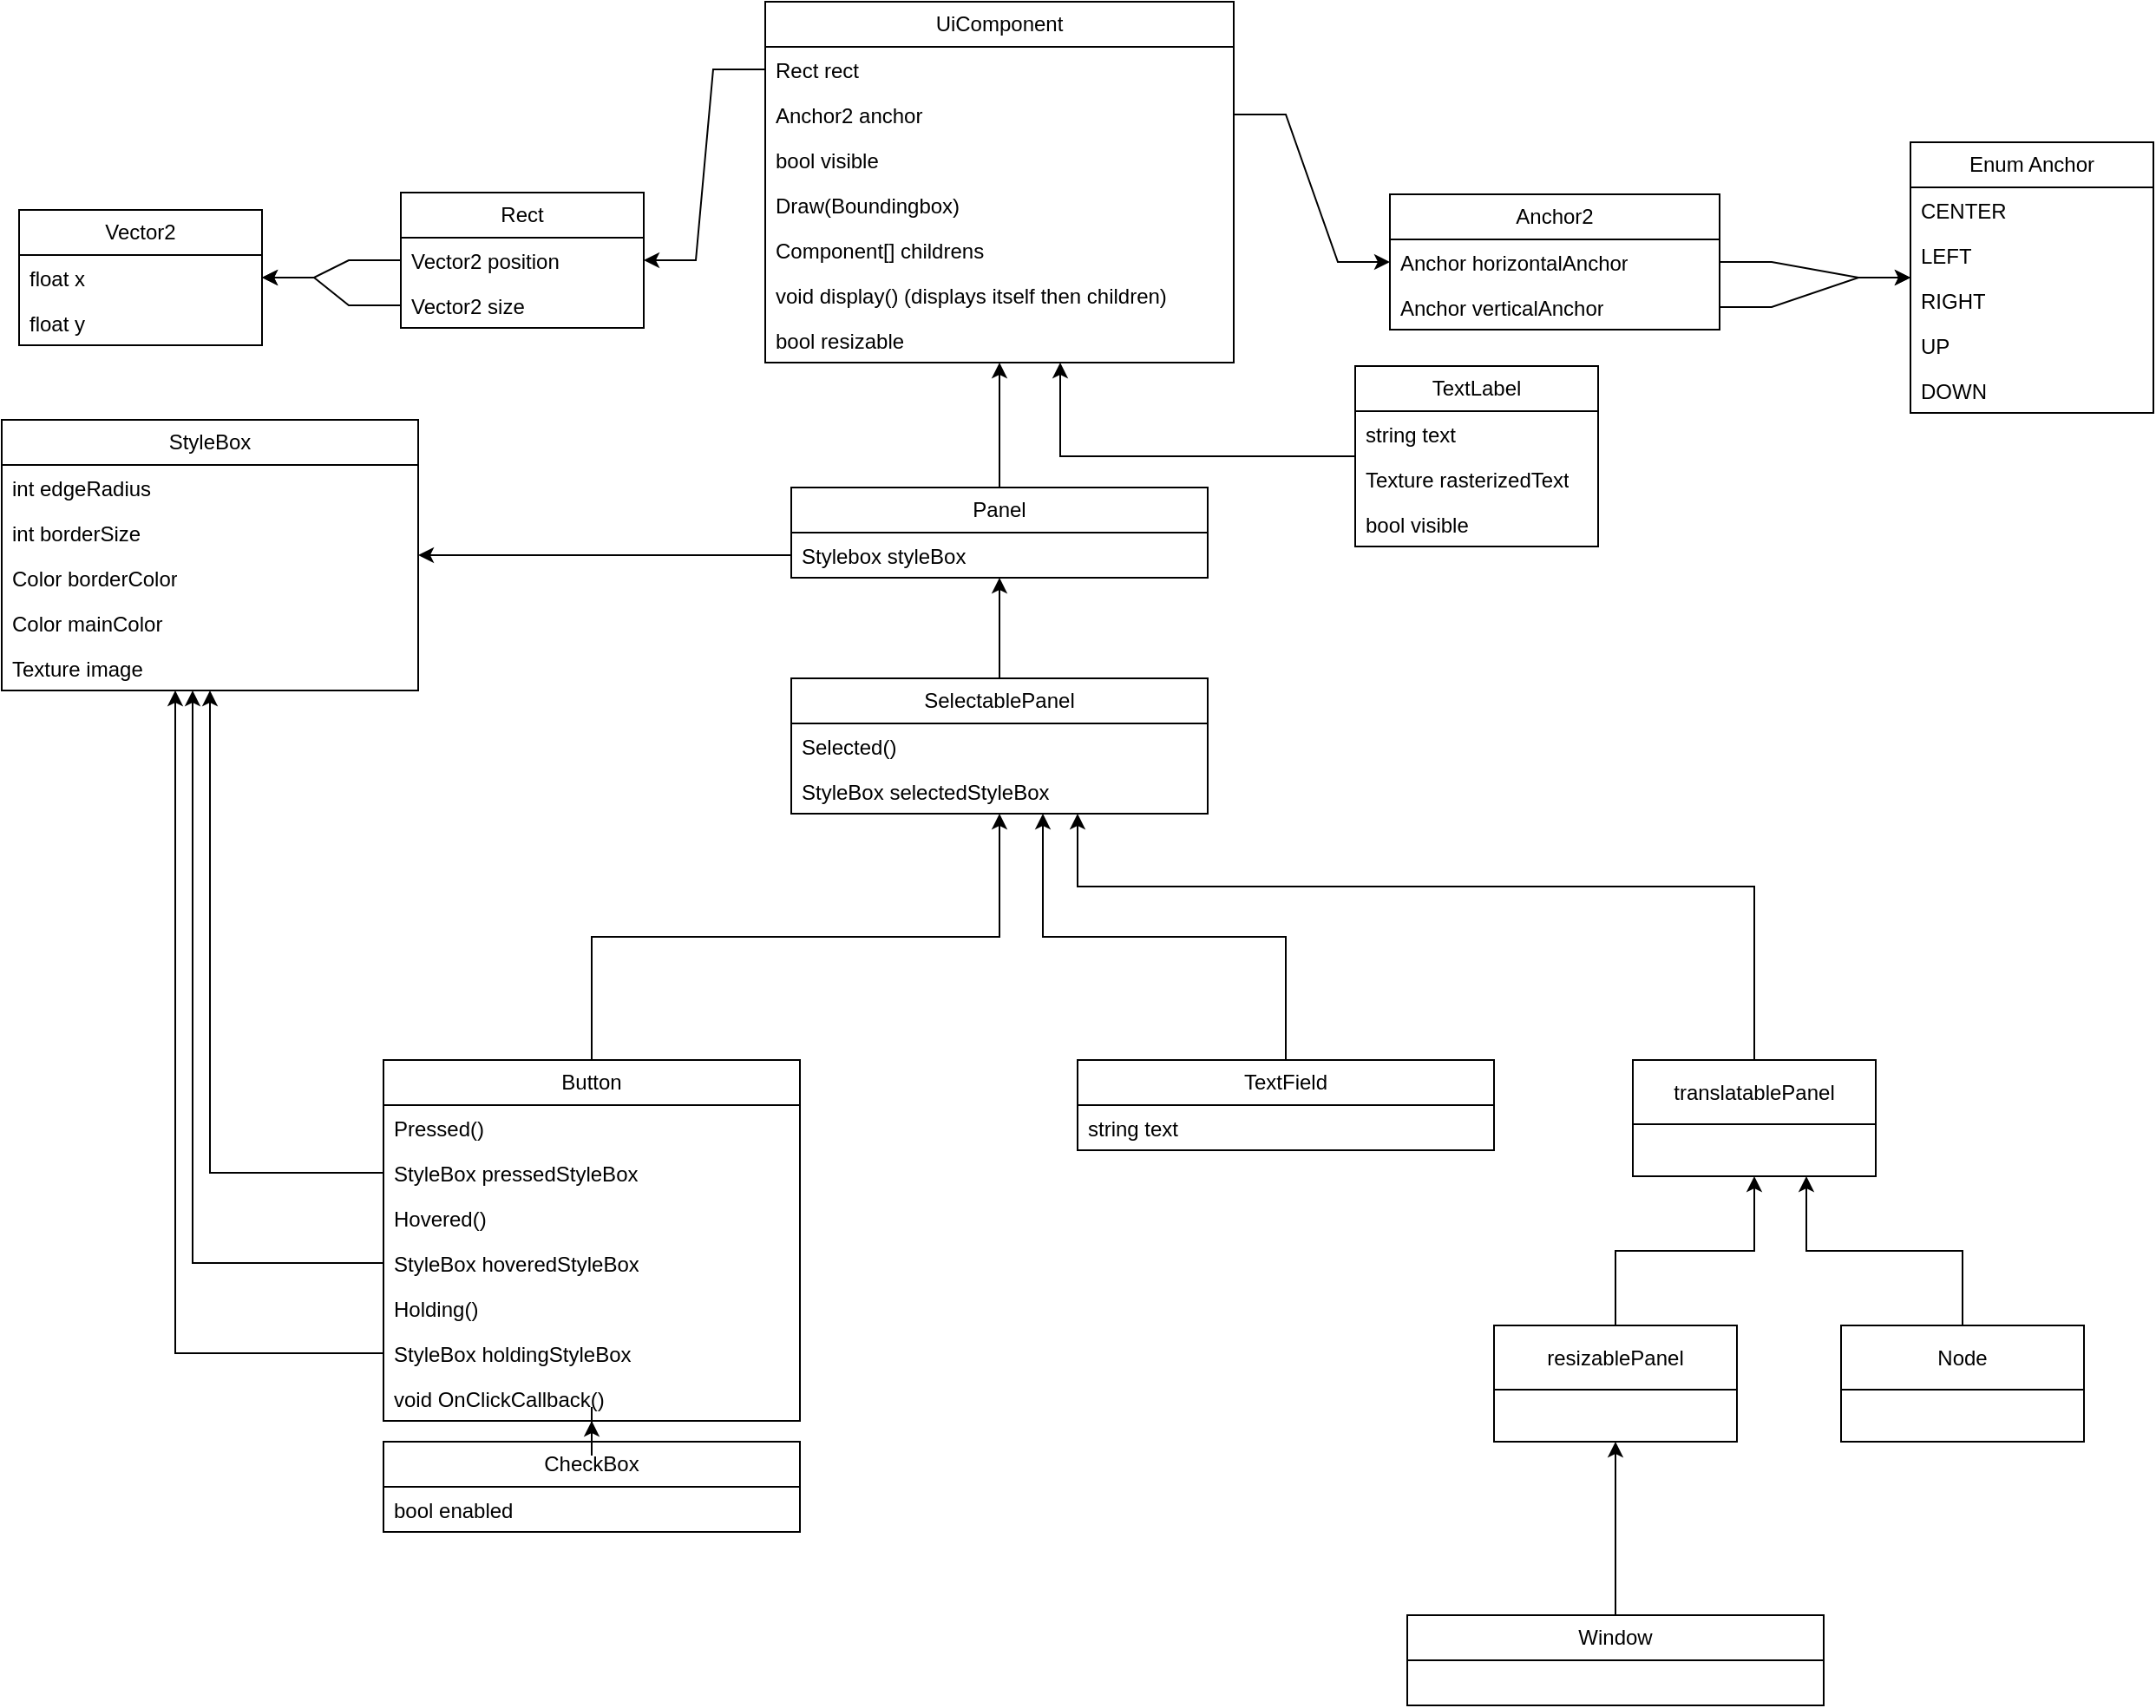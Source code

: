 <mxfile version="27.0.9">
  <diagram name="Page-1" id="61QQNYsOokvxHtRcwMJi">
    <mxGraphModel dx="2276" dy="880" grid="1" gridSize="10" guides="1" tooltips="1" connect="1" arrows="1" fold="1" page="1" pageScale="1" pageWidth="850" pageHeight="1100" math="0" shadow="0">
      <root>
        <mxCell id="0" />
        <mxCell id="1" parent="0" />
        <mxCell id="XoRHC_QbsA-2lky1hKC4-15" value="UiComponent" style="swimlane;fontStyle=0;childLayout=stackLayout;horizontal=1;startSize=26;fillColor=none;horizontalStack=0;resizeParent=1;resizeParentMax=0;resizeLast=0;collapsible=1;marginBottom=0;whiteSpace=wrap;html=1;" parent="1" vertex="1">
          <mxGeometry x="160" y="340" width="270" height="208" as="geometry">
            <mxRectangle x="240" y="480" width="110" height="30" as="alternateBounds" />
          </mxGeometry>
        </mxCell>
        <mxCell id="XoRHC_QbsA-2lky1hKC4-16" value="Rect rect" style="text;strokeColor=none;fillColor=none;align=left;verticalAlign=top;spacingLeft=4;spacingRight=4;overflow=hidden;rotatable=0;points=[[0,0.5],[1,0.5]];portConstraint=eastwest;whiteSpace=wrap;html=1;" parent="XoRHC_QbsA-2lky1hKC4-15" vertex="1">
          <mxGeometry y="26" width="270" height="26" as="geometry" />
        </mxCell>
        <mxCell id="XoRHC_QbsA-2lky1hKC4-58" value="Anchor2 anchor" style="text;strokeColor=none;fillColor=none;align=left;verticalAlign=top;spacingLeft=4;spacingRight=4;overflow=hidden;rotatable=0;points=[[0,0.5],[1,0.5]];portConstraint=eastwest;whiteSpace=wrap;html=1;" parent="XoRHC_QbsA-2lky1hKC4-15" vertex="1">
          <mxGeometry y="52" width="270" height="26" as="geometry" />
        </mxCell>
        <mxCell id="XoRHC_QbsA-2lky1hKC4-107" value="bool visible" style="text;strokeColor=none;fillColor=none;align=left;verticalAlign=top;spacingLeft=4;spacingRight=4;overflow=hidden;rotatable=0;points=[[0,0.5],[1,0.5]];portConstraint=eastwest;whiteSpace=wrap;html=1;" parent="XoRHC_QbsA-2lky1hKC4-15" vertex="1">
          <mxGeometry y="78" width="270" height="26" as="geometry" />
        </mxCell>
        <mxCell id="XoRHC_QbsA-2lky1hKC4-167" value="Draw(Boundingbox)" style="text;strokeColor=none;fillColor=none;align=left;verticalAlign=top;spacingLeft=4;spacingRight=4;overflow=hidden;rotatable=0;points=[[0,0.5],[1,0.5]];portConstraint=eastwest;whiteSpace=wrap;html=1;" parent="XoRHC_QbsA-2lky1hKC4-15" vertex="1">
          <mxGeometry y="104" width="270" height="26" as="geometry" />
        </mxCell>
        <mxCell id="Bb4IU9_xLz3iMsSqxkmi-11" value="Component&lt;span style=&quot;background-color: transparent; color: light-dark(rgb(0, 0, 0), rgb(255, 255, 255));&quot;&gt;[] childrens&lt;/span&gt;" style="text;strokeColor=none;fillColor=none;align=left;verticalAlign=top;spacingLeft=4;spacingRight=4;overflow=hidden;rotatable=0;points=[[0,0.5],[1,0.5]];portConstraint=eastwest;whiteSpace=wrap;html=1;" parent="XoRHC_QbsA-2lky1hKC4-15" vertex="1">
          <mxGeometry y="130" width="270" height="26" as="geometry" />
        </mxCell>
        <mxCell id="Bb4IU9_xLz3iMsSqxkmi-10" value="void display() (displays itself then children)" style="text;strokeColor=none;fillColor=none;align=left;verticalAlign=top;spacingLeft=4;spacingRight=4;overflow=hidden;rotatable=0;points=[[0,0.5],[1,0.5]];portConstraint=eastwest;whiteSpace=wrap;html=1;" parent="XoRHC_QbsA-2lky1hKC4-15" vertex="1">
          <mxGeometry y="156" width="270" height="26" as="geometry" />
        </mxCell>
        <mxCell id="mE4-6PGoF6IPBuEBk4CF-1" value="bool&amp;nbsp;&lt;span style=&quot;background-color: transparent; color: light-dark(rgb(0, 0, 0), rgb(255, 255, 255));&quot;&gt;resizable&lt;/span&gt;" style="text;strokeColor=none;fillColor=none;align=left;verticalAlign=top;spacingLeft=4;spacingRight=4;overflow=hidden;rotatable=0;points=[[0,0.5],[1,0.5]];portConstraint=eastwest;whiteSpace=wrap;html=1;" parent="XoRHC_QbsA-2lky1hKC4-15" vertex="1">
          <mxGeometry y="182" width="270" height="26" as="geometry" />
        </mxCell>
        <mxCell id="XoRHC_QbsA-2lky1hKC4-19" value="R&lt;span style=&quot;background-color: transparent; color: light-dark(rgb(0, 0, 0), rgb(255, 255, 255));&quot;&gt;ect&lt;/span&gt;" style="swimlane;fontStyle=0;childLayout=stackLayout;horizontal=1;startSize=26;fillColor=none;horizontalStack=0;resizeParent=1;resizeParentMax=0;resizeLast=0;collapsible=1;marginBottom=0;whiteSpace=wrap;html=1;strokeColor=default;" parent="1" vertex="1">
          <mxGeometry x="-50" y="450" width="140" height="78" as="geometry" />
        </mxCell>
        <mxCell id="XoRHC_QbsA-2lky1hKC4-20" value="Vector2 position" style="text;strokeColor=none;fillColor=none;align=left;verticalAlign=top;spacingLeft=4;spacingRight=4;overflow=hidden;rotatable=0;points=[[0,0.5],[1,0.5]];portConstraint=eastwest;whiteSpace=wrap;html=1;" parent="XoRHC_QbsA-2lky1hKC4-19" vertex="1">
          <mxGeometry y="26" width="140" height="26" as="geometry" />
        </mxCell>
        <mxCell id="XoRHC_QbsA-2lky1hKC4-21" value="Vector2 size" style="text;strokeColor=none;fillColor=none;align=left;verticalAlign=top;spacingLeft=4;spacingRight=4;overflow=hidden;rotatable=0;points=[[0,0.5],[1,0.5]];portConstraint=eastwest;whiteSpace=wrap;html=1;" parent="XoRHC_QbsA-2lky1hKC4-19" vertex="1">
          <mxGeometry y="52" width="140" height="26" as="geometry" />
        </mxCell>
        <mxCell id="XoRHC_QbsA-2lky1hKC4-26" style="edgeStyle=entityRelationEdgeStyle;rounded=0;orthogonalLoop=1;jettySize=auto;html=1;entryX=1;entryY=0.5;entryDx=0;entryDy=0;" parent="1" source="XoRHC_QbsA-2lky1hKC4-16" target="XoRHC_QbsA-2lky1hKC4-20" edge="1">
          <mxGeometry relative="1" as="geometry" />
        </mxCell>
        <mxCell id="XoRHC_QbsA-2lky1hKC4-27" value="Vector2" style="swimlane;fontStyle=0;childLayout=stackLayout;horizontal=1;startSize=26;fillColor=none;horizontalStack=0;resizeParent=1;resizeParentMax=0;resizeLast=0;collapsible=1;marginBottom=0;whiteSpace=wrap;html=1;" parent="1" vertex="1">
          <mxGeometry x="-270" y="460" width="140" height="78" as="geometry" />
        </mxCell>
        <mxCell id="XoRHC_QbsA-2lky1hKC4-28" value="float x" style="text;strokeColor=none;fillColor=none;align=left;verticalAlign=top;spacingLeft=4;spacingRight=4;overflow=hidden;rotatable=0;points=[[0,0.5],[1,0.5]];portConstraint=eastwest;whiteSpace=wrap;html=1;" parent="XoRHC_QbsA-2lky1hKC4-27" vertex="1">
          <mxGeometry y="26" width="140" height="26" as="geometry" />
        </mxCell>
        <mxCell id="XoRHC_QbsA-2lky1hKC4-29" value="float y" style="text;strokeColor=none;fillColor=none;align=left;verticalAlign=top;spacingLeft=4;spacingRight=4;overflow=hidden;rotatable=0;points=[[0,0.5],[1,0.5]];portConstraint=eastwest;whiteSpace=wrap;html=1;" parent="XoRHC_QbsA-2lky1hKC4-27" vertex="1">
          <mxGeometry y="52" width="140" height="26" as="geometry" />
        </mxCell>
        <mxCell id="XoRHC_QbsA-2lky1hKC4-43" value="Anchor2" style="swimlane;fontStyle=0;childLayout=stackLayout;horizontal=1;startSize=26;fillColor=none;horizontalStack=0;resizeParent=1;resizeParentMax=0;resizeLast=0;collapsible=1;marginBottom=0;whiteSpace=wrap;html=1;" parent="1" vertex="1">
          <mxGeometry x="520" y="451" width="190" height="78" as="geometry" />
        </mxCell>
        <mxCell id="XoRHC_QbsA-2lky1hKC4-44" value="Anchor horizontalAnchor" style="text;strokeColor=none;fillColor=none;align=left;verticalAlign=top;spacingLeft=4;spacingRight=4;overflow=hidden;rotatable=0;points=[[0,0.5],[1,0.5]];portConstraint=eastwest;whiteSpace=wrap;html=1;" parent="XoRHC_QbsA-2lky1hKC4-43" vertex="1">
          <mxGeometry y="26" width="190" height="26" as="geometry" />
        </mxCell>
        <mxCell id="XoRHC_QbsA-2lky1hKC4-45" value="Anchor verticalAnchor" style="text;strokeColor=none;fillColor=none;align=left;verticalAlign=top;spacingLeft=4;spacingRight=4;overflow=hidden;rotatable=0;points=[[0,0.5],[1,0.5]];portConstraint=eastwest;whiteSpace=wrap;html=1;" parent="XoRHC_QbsA-2lky1hKC4-43" vertex="1">
          <mxGeometry y="52" width="190" height="26" as="geometry" />
        </mxCell>
        <mxCell id="XoRHC_QbsA-2lky1hKC4-47" value="Enum Anchor" style="swimlane;fontStyle=0;childLayout=stackLayout;horizontal=1;startSize=26;fillColor=none;horizontalStack=0;resizeParent=1;resizeParentMax=0;resizeLast=0;collapsible=1;marginBottom=0;whiteSpace=wrap;html=1;" parent="1" vertex="1">
          <mxGeometry x="820" y="421" width="140" height="156" as="geometry" />
        </mxCell>
        <mxCell id="XoRHC_QbsA-2lky1hKC4-48" value="CENTER" style="text;strokeColor=none;fillColor=none;align=left;verticalAlign=top;spacingLeft=4;spacingRight=4;overflow=hidden;rotatable=0;points=[[0,0.5],[1,0.5]];portConstraint=eastwest;whiteSpace=wrap;html=1;" parent="XoRHC_QbsA-2lky1hKC4-47" vertex="1">
          <mxGeometry y="26" width="140" height="26" as="geometry" />
        </mxCell>
        <mxCell id="XoRHC_QbsA-2lky1hKC4-49" value="LEFT" style="text;strokeColor=none;fillColor=none;align=left;verticalAlign=top;spacingLeft=4;spacingRight=4;overflow=hidden;rotatable=0;points=[[0,0.5],[1,0.5]];portConstraint=eastwest;whiteSpace=wrap;html=1;" parent="XoRHC_QbsA-2lky1hKC4-47" vertex="1">
          <mxGeometry y="52" width="140" height="26" as="geometry" />
        </mxCell>
        <mxCell id="XoRHC_QbsA-2lky1hKC4-50" value="RIGHT" style="text;strokeColor=none;fillColor=none;align=left;verticalAlign=top;spacingLeft=4;spacingRight=4;overflow=hidden;rotatable=0;points=[[0,0.5],[1,0.5]];portConstraint=eastwest;whiteSpace=wrap;html=1;" parent="XoRHC_QbsA-2lky1hKC4-47" vertex="1">
          <mxGeometry y="78" width="140" height="26" as="geometry" />
        </mxCell>
        <mxCell id="XoRHC_QbsA-2lky1hKC4-52" value="UP" style="text;strokeColor=none;fillColor=none;align=left;verticalAlign=top;spacingLeft=4;spacingRight=4;overflow=hidden;rotatable=0;points=[[0,0.5],[1,0.5]];portConstraint=eastwest;whiteSpace=wrap;html=1;" parent="XoRHC_QbsA-2lky1hKC4-47" vertex="1">
          <mxGeometry y="104" width="140" height="26" as="geometry" />
        </mxCell>
        <mxCell id="XoRHC_QbsA-2lky1hKC4-51" value="DOWN" style="text;strokeColor=none;fillColor=none;align=left;verticalAlign=top;spacingLeft=4;spacingRight=4;overflow=hidden;rotatable=0;points=[[0,0.5],[1,0.5]];portConstraint=eastwest;whiteSpace=wrap;html=1;" parent="XoRHC_QbsA-2lky1hKC4-47" vertex="1">
          <mxGeometry y="130" width="140" height="26" as="geometry" />
        </mxCell>
        <mxCell id="XoRHC_QbsA-2lky1hKC4-54" style="edgeStyle=entityRelationEdgeStyle;rounded=0;orthogonalLoop=1;jettySize=auto;html=1;" parent="1" source="XoRHC_QbsA-2lky1hKC4-44" target="XoRHC_QbsA-2lky1hKC4-47" edge="1">
          <mxGeometry relative="1" as="geometry" />
        </mxCell>
        <mxCell id="XoRHC_QbsA-2lky1hKC4-55" style="edgeStyle=entityRelationEdgeStyle;rounded=0;orthogonalLoop=1;jettySize=auto;html=1;" parent="1" source="XoRHC_QbsA-2lky1hKC4-45" target="XoRHC_QbsA-2lky1hKC4-47" edge="1">
          <mxGeometry relative="1" as="geometry" />
        </mxCell>
        <mxCell id="XoRHC_QbsA-2lky1hKC4-56" style="edgeStyle=entityRelationEdgeStyle;rounded=0;orthogonalLoop=1;jettySize=auto;html=1;" parent="1" source="XoRHC_QbsA-2lky1hKC4-21" target="XoRHC_QbsA-2lky1hKC4-27" edge="1">
          <mxGeometry relative="1" as="geometry" />
        </mxCell>
        <mxCell id="XoRHC_QbsA-2lky1hKC4-57" style="edgeStyle=entityRelationEdgeStyle;rounded=0;orthogonalLoop=1;jettySize=auto;html=1;" parent="1" source="XoRHC_QbsA-2lky1hKC4-20" target="XoRHC_QbsA-2lky1hKC4-27" edge="1">
          <mxGeometry relative="1" as="geometry" />
        </mxCell>
        <mxCell id="XoRHC_QbsA-2lky1hKC4-59" style="edgeStyle=entityRelationEdgeStyle;rounded=0;orthogonalLoop=1;jettySize=auto;html=1;" parent="1" source="XoRHC_QbsA-2lky1hKC4-58" target="XoRHC_QbsA-2lky1hKC4-43" edge="1">
          <mxGeometry relative="1" as="geometry" />
        </mxCell>
        <mxCell id="XoRHC_QbsA-2lky1hKC4-91" value="" style="edgeStyle=orthogonalEdgeStyle;rounded=0;orthogonalLoop=1;jettySize=auto;html=1;" parent="1" source="XoRHC_QbsA-2lky1hKC4-89" target="XoRHC_QbsA-2lky1hKC4-15" edge="1">
          <mxGeometry relative="1" as="geometry">
            <mxPoint x="425" y="682" as="targetPoint" />
          </mxGeometry>
        </mxCell>
        <mxCell id="XoRHC_QbsA-2lky1hKC4-89" value="Panel" style="swimlane;fontStyle=0;childLayout=stackLayout;horizontal=1;startSize=26;fillColor=none;horizontalStack=0;resizeParent=1;resizeParentMax=0;resizeLast=0;collapsible=1;marginBottom=0;whiteSpace=wrap;html=1;" parent="1" vertex="1">
          <mxGeometry x="175" y="620" width="240" height="52" as="geometry" />
        </mxCell>
        <mxCell id="XoRHC_QbsA-2lky1hKC4-90" value="Stylebox styleBox" style="text;strokeColor=none;fillColor=none;align=left;verticalAlign=top;spacingLeft=4;spacingRight=4;overflow=hidden;rotatable=0;points=[[0,0.5],[1,0.5]];portConstraint=eastwest;whiteSpace=wrap;html=1;" parent="XoRHC_QbsA-2lky1hKC4-89" vertex="1">
          <mxGeometry y="26" width="240" height="26" as="geometry" />
        </mxCell>
        <mxCell id="XoRHC_QbsA-2lky1hKC4-96" value="StyleBox" style="swimlane;fontStyle=0;childLayout=stackLayout;horizontal=1;startSize=26;fillColor=none;horizontalStack=0;resizeParent=1;resizeParentMax=0;resizeLast=0;collapsible=1;marginBottom=0;whiteSpace=wrap;html=1;" parent="1" vertex="1">
          <mxGeometry x="-280" y="581" width="240" height="156" as="geometry" />
        </mxCell>
        <mxCell id="XoRHC_QbsA-2lky1hKC4-97" value="int edgeRadius" style="text;strokeColor=none;fillColor=none;align=left;verticalAlign=top;spacingLeft=4;spacingRight=4;overflow=hidden;rotatable=0;points=[[0,0.5],[1,0.5]];portConstraint=eastwest;whiteSpace=wrap;html=1;" parent="XoRHC_QbsA-2lky1hKC4-96" vertex="1">
          <mxGeometry y="26" width="240" height="26" as="geometry" />
        </mxCell>
        <mxCell id="XoRHC_QbsA-2lky1hKC4-122" value="int borderSize" style="text;strokeColor=none;fillColor=none;align=left;verticalAlign=top;spacingLeft=4;spacingRight=4;overflow=hidden;rotatable=0;points=[[0,0.5],[1,0.5]];portConstraint=eastwest;whiteSpace=wrap;html=1;" parent="XoRHC_QbsA-2lky1hKC4-96" vertex="1">
          <mxGeometry y="52" width="240" height="26" as="geometry" />
        </mxCell>
        <mxCell id="XoRHC_QbsA-2lky1hKC4-124" value="Color borderColor" style="text;strokeColor=none;fillColor=none;align=left;verticalAlign=top;spacingLeft=4;spacingRight=4;overflow=hidden;rotatable=0;points=[[0,0.5],[1,0.5]];portConstraint=eastwest;whiteSpace=wrap;html=1;" parent="XoRHC_QbsA-2lky1hKC4-96" vertex="1">
          <mxGeometry y="78" width="240" height="26" as="geometry" />
        </mxCell>
        <mxCell id="XoRHC_QbsA-2lky1hKC4-125" value="Color mainColor" style="text;strokeColor=none;fillColor=none;align=left;verticalAlign=top;spacingLeft=4;spacingRight=4;overflow=hidden;rotatable=0;points=[[0,0.5],[1,0.5]];portConstraint=eastwest;whiteSpace=wrap;html=1;" parent="XoRHC_QbsA-2lky1hKC4-96" vertex="1">
          <mxGeometry y="104" width="240" height="26" as="geometry" />
        </mxCell>
        <mxCell id="XoRHC_QbsA-2lky1hKC4-166" value="Texture image" style="text;strokeColor=none;fillColor=none;align=left;verticalAlign=top;spacingLeft=4;spacingRight=4;overflow=hidden;rotatable=0;points=[[0,0.5],[1,0.5]];portConstraint=eastwest;whiteSpace=wrap;html=1;" parent="XoRHC_QbsA-2lky1hKC4-96" vertex="1">
          <mxGeometry y="130" width="240" height="26" as="geometry" />
        </mxCell>
        <mxCell id="XoRHC_QbsA-2lky1hKC4-137" value="" style="edgeStyle=orthogonalEdgeStyle;rounded=0;orthogonalLoop=1;jettySize=auto;html=1;" parent="1" source="XoRHC_QbsA-2lky1hKC4-130" target="XoRHC_QbsA-2lky1hKC4-99" edge="1">
          <mxGeometry relative="1" as="geometry" />
        </mxCell>
        <mxCell id="XoRHC_QbsA-2lky1hKC4-148" value="" style="edgeStyle=orthogonalEdgeStyle;rounded=0;orthogonalLoop=1;jettySize=auto;html=1;" parent="1" source="XoRHC_QbsA-2lky1hKC4-99" target="XoRHC_QbsA-2lky1hKC4-141" edge="1">
          <mxGeometry relative="1" as="geometry" />
        </mxCell>
        <mxCell id="XoRHC_QbsA-2lky1hKC4-99" value="Button" style="swimlane;fontStyle=0;childLayout=stackLayout;horizontal=1;startSize=26;fillColor=none;horizontalStack=0;resizeParent=1;resizeParentMax=0;resizeLast=0;collapsible=1;marginBottom=0;whiteSpace=wrap;html=1;" parent="1" vertex="1">
          <mxGeometry x="-60" y="950" width="240" height="208" as="geometry" />
        </mxCell>
        <mxCell id="XoRHC_QbsA-2lky1hKC4-100" value="Pressed()" style="text;strokeColor=none;fillColor=none;align=left;verticalAlign=top;spacingLeft=4;spacingRight=4;overflow=hidden;rotatable=0;points=[[0,0.5],[1,0.5]];portConstraint=eastwest;whiteSpace=wrap;html=1;" parent="XoRHC_QbsA-2lky1hKC4-99" vertex="1">
          <mxGeometry y="26" width="240" height="26" as="geometry" />
        </mxCell>
        <mxCell id="XoRHC_QbsA-2lky1hKC4-104" value="StyleBox pressedStyleBox" style="text;strokeColor=none;fillColor=none;align=left;verticalAlign=top;spacingLeft=4;spacingRight=4;overflow=hidden;rotatable=0;points=[[0,0.5],[1,0.5]];portConstraint=eastwest;whiteSpace=wrap;html=1;" parent="XoRHC_QbsA-2lky1hKC4-99" vertex="1">
          <mxGeometry y="52" width="240" height="26" as="geometry" />
        </mxCell>
        <mxCell id="XoRHC_QbsA-2lky1hKC4-103" value="Hovered()" style="text;strokeColor=none;fillColor=none;align=left;verticalAlign=top;spacingLeft=4;spacingRight=4;overflow=hidden;rotatable=0;points=[[0,0.5],[1,0.5]];portConstraint=eastwest;whiteSpace=wrap;html=1;" parent="XoRHC_QbsA-2lky1hKC4-99" vertex="1">
          <mxGeometry y="78" width="240" height="26" as="geometry" />
        </mxCell>
        <mxCell id="XoRHC_QbsA-2lky1hKC4-105" value="StyleBox hoveredStyleBox" style="text;strokeColor=none;fillColor=none;align=left;verticalAlign=top;spacingLeft=4;spacingRight=4;overflow=hidden;rotatable=0;points=[[0,0.5],[1,0.5]];portConstraint=eastwest;whiteSpace=wrap;html=1;" parent="XoRHC_QbsA-2lky1hKC4-99" vertex="1">
          <mxGeometry y="104" width="240" height="26" as="geometry" />
        </mxCell>
        <mxCell id="XoRHC_QbsA-2lky1hKC4-102" value="Holding()" style="text;strokeColor=none;fillColor=none;align=left;verticalAlign=top;spacingLeft=4;spacingRight=4;overflow=hidden;rotatable=0;points=[[0,0.5],[1,0.5]];portConstraint=eastwest;whiteSpace=wrap;html=1;" parent="XoRHC_QbsA-2lky1hKC4-99" vertex="1">
          <mxGeometry y="130" width="240" height="26" as="geometry" />
        </mxCell>
        <mxCell id="XoRHC_QbsA-2lky1hKC4-106" value="StyleBox holdingStyleBox" style="text;strokeColor=none;fillColor=none;align=left;verticalAlign=top;spacingLeft=4;spacingRight=4;overflow=hidden;rotatable=0;points=[[0,0.5],[1,0.5]];portConstraint=eastwest;whiteSpace=wrap;html=1;" parent="XoRHC_QbsA-2lky1hKC4-99" vertex="1">
          <mxGeometry y="156" width="240" height="26" as="geometry" />
        </mxCell>
        <mxCell id="Dg74BHV2uURqqnwilg7l-1" value="void OnClickCallback()" style="text;strokeColor=none;fillColor=none;align=left;verticalAlign=top;spacingLeft=4;spacingRight=4;overflow=hidden;rotatable=0;points=[[0,0.5],[1,0.5]];portConstraint=eastwest;whiteSpace=wrap;html=1;" parent="XoRHC_QbsA-2lky1hKC4-99" vertex="1">
          <mxGeometry y="182" width="240" height="26" as="geometry" />
        </mxCell>
        <mxCell id="XoRHC_QbsA-2lky1hKC4-109" style="edgeStyle=orthogonalEdgeStyle;rounded=0;orthogonalLoop=1;jettySize=auto;html=1;" parent="1" source="XoRHC_QbsA-2lky1hKC4-90" target="XoRHC_QbsA-2lky1hKC4-96" edge="1">
          <mxGeometry relative="1" as="geometry" />
        </mxCell>
        <mxCell id="XoRHC_QbsA-2lky1hKC4-130" value="CheckBox" style="swimlane;fontStyle=0;childLayout=stackLayout;horizontal=1;startSize=26;fillColor=none;horizontalStack=0;resizeParent=1;resizeParentMax=0;resizeLast=0;collapsible=1;marginBottom=0;whiteSpace=wrap;html=1;" parent="1" vertex="1">
          <mxGeometry x="-60" y="1170" width="240" height="52" as="geometry" />
        </mxCell>
        <mxCell id="XoRHC_QbsA-2lky1hKC4-131" value="bool enabled" style="text;strokeColor=none;fillColor=none;align=left;verticalAlign=top;spacingLeft=4;spacingRight=4;overflow=hidden;rotatable=0;points=[[0,0.5],[1,0.5]];portConstraint=eastwest;whiteSpace=wrap;html=1;" parent="XoRHC_QbsA-2lky1hKC4-130" vertex="1">
          <mxGeometry y="26" width="240" height="26" as="geometry" />
        </mxCell>
        <mxCell id="XoRHC_QbsA-2lky1hKC4-149" style="edgeStyle=orthogonalEdgeStyle;rounded=0;orthogonalLoop=1;jettySize=auto;html=1;" parent="1" source="XoRHC_QbsA-2lky1hKC4-141" target="XoRHC_QbsA-2lky1hKC4-89" edge="1">
          <mxGeometry relative="1" as="geometry" />
        </mxCell>
        <mxCell id="XoRHC_QbsA-2lky1hKC4-153" value="" style="edgeStyle=orthogonalEdgeStyle;rounded=0;orthogonalLoop=1;jettySize=auto;html=1;" parent="1" source="XoRHC_QbsA-2lky1hKC4-150" target="XoRHC_QbsA-2lky1hKC4-141" edge="1">
          <mxGeometry relative="1" as="geometry">
            <Array as="points">
              <mxPoint x="460" y="879" />
              <mxPoint x="320" y="879" />
            </Array>
          </mxGeometry>
        </mxCell>
        <mxCell id="XoRHC_QbsA-2lky1hKC4-141" value="SelectablePanel" style="swimlane;fontStyle=0;childLayout=stackLayout;horizontal=1;startSize=26;fillColor=none;horizontalStack=0;resizeParent=1;resizeParentMax=0;resizeLast=0;collapsible=1;marginBottom=0;whiteSpace=wrap;html=1;" parent="1" vertex="1">
          <mxGeometry x="175" y="730" width="240" height="78" as="geometry" />
        </mxCell>
        <mxCell id="XoRHC_QbsA-2lky1hKC4-142" value="Selected()" style="text;strokeColor=none;fillColor=none;align=left;verticalAlign=top;spacingLeft=4;spacingRight=4;overflow=hidden;rotatable=0;points=[[0,0.5],[1,0.5]];portConstraint=eastwest;whiteSpace=wrap;html=1;" parent="XoRHC_QbsA-2lky1hKC4-141" vertex="1">
          <mxGeometry y="26" width="240" height="26" as="geometry" />
        </mxCell>
        <mxCell id="XoRHC_QbsA-2lky1hKC4-143" value="StyleBox selectedStyleBox" style="text;strokeColor=none;fillColor=none;align=left;verticalAlign=top;spacingLeft=4;spacingRight=4;overflow=hidden;rotatable=0;points=[[0,0.5],[1,0.5]];portConstraint=eastwest;whiteSpace=wrap;html=1;" parent="XoRHC_QbsA-2lky1hKC4-141" vertex="1">
          <mxGeometry y="52" width="240" height="26" as="geometry" />
        </mxCell>
        <mxCell id="XoRHC_QbsA-2lky1hKC4-150" value="TextField" style="swimlane;fontStyle=0;childLayout=stackLayout;horizontal=1;startSize=26;fillColor=none;horizontalStack=0;resizeParent=1;resizeParentMax=0;resizeLast=0;collapsible=1;marginBottom=0;whiteSpace=wrap;html=1;" parent="1" vertex="1">
          <mxGeometry x="340" y="950" width="240" height="52" as="geometry" />
        </mxCell>
        <mxCell id="XoRHC_QbsA-2lky1hKC4-151" value="string text" style="text;strokeColor=none;fillColor=none;align=left;verticalAlign=top;spacingLeft=4;spacingRight=4;overflow=hidden;rotatable=0;points=[[0,0.5],[1,0.5]];portConstraint=eastwest;whiteSpace=wrap;html=1;" parent="XoRHC_QbsA-2lky1hKC4-150" vertex="1">
          <mxGeometry y="26" width="240" height="26" as="geometry" />
        </mxCell>
        <mxCell id="Bb4IU9_xLz3iMsSqxkmi-14" style="edgeStyle=orthogonalEdgeStyle;rounded=0;orthogonalLoop=1;jettySize=auto;html=1;" parent="1" source="XoRHC_QbsA-2lky1hKC4-157" target="Bb4IU9_xLz3iMsSqxkmi-9" edge="1">
          <mxGeometry relative="1" as="geometry" />
        </mxCell>
        <mxCell id="XoRHC_QbsA-2lky1hKC4-157" value="Window" style="swimlane;fontStyle=0;childLayout=stackLayout;horizontal=1;startSize=26;fillColor=none;horizontalStack=0;resizeParent=1;resizeParentMax=0;resizeLast=0;collapsible=1;marginBottom=0;whiteSpace=wrap;html=1;" parent="1" vertex="1">
          <mxGeometry x="530" y="1270" width="240" height="52" as="geometry" />
        </mxCell>
        <mxCell id="XoRHC_QbsA-2lky1hKC4-165" style="edgeStyle=orthogonalEdgeStyle;rounded=0;orthogonalLoop=1;jettySize=auto;html=1;" parent="1" source="XoRHC_QbsA-2lky1hKC4-161" target="XoRHC_QbsA-2lky1hKC4-15" edge="1">
          <mxGeometry relative="1" as="geometry">
            <Array as="points">
              <mxPoint x="330" y="602" />
            </Array>
          </mxGeometry>
        </mxCell>
        <mxCell id="XoRHC_QbsA-2lky1hKC4-161" value="TextLabel" style="swimlane;fontStyle=0;childLayout=stackLayout;horizontal=1;startSize=26;fillColor=none;horizontalStack=0;resizeParent=1;resizeParentMax=0;resizeLast=0;collapsible=1;marginBottom=0;whiteSpace=wrap;html=1;" parent="1" vertex="1">
          <mxGeometry x="500" y="550" width="140" height="104" as="geometry">
            <mxRectangle x="240" y="480" width="110" height="30" as="alternateBounds" />
          </mxGeometry>
        </mxCell>
        <mxCell id="XoRHC_QbsA-2lky1hKC4-162" value="string text" style="text;strokeColor=none;fillColor=none;align=left;verticalAlign=top;spacingLeft=4;spacingRight=4;overflow=hidden;rotatable=0;points=[[0,0.5],[1,0.5]];portConstraint=eastwest;whiteSpace=wrap;html=1;" parent="XoRHC_QbsA-2lky1hKC4-161" vertex="1">
          <mxGeometry y="26" width="140" height="26" as="geometry" />
        </mxCell>
        <mxCell id="XoRHC_QbsA-2lky1hKC4-163" value="Texture rasterizedText" style="text;strokeColor=none;fillColor=none;align=left;verticalAlign=top;spacingLeft=4;spacingRight=4;overflow=hidden;rotatable=0;points=[[0,0.5],[1,0.5]];portConstraint=eastwest;whiteSpace=wrap;html=1;" parent="XoRHC_QbsA-2lky1hKC4-161" vertex="1">
          <mxGeometry y="52" width="140" height="26" as="geometry" />
        </mxCell>
        <mxCell id="XoRHC_QbsA-2lky1hKC4-164" value="bool visible" style="text;strokeColor=none;fillColor=none;align=left;verticalAlign=top;spacingLeft=4;spacingRight=4;overflow=hidden;rotatable=0;points=[[0,0.5],[1,0.5]];portConstraint=eastwest;whiteSpace=wrap;html=1;" parent="XoRHC_QbsA-2lky1hKC4-161" vertex="1">
          <mxGeometry y="78" width="140" height="26" as="geometry" />
        </mxCell>
        <mxCell id="Bb4IU9_xLz3iMsSqxkmi-7" style="edgeStyle=orthogonalEdgeStyle;rounded=0;orthogonalLoop=1;jettySize=auto;html=1;" parent="1" source="Bb4IU9_xLz3iMsSqxkmi-3" target="XoRHC_QbsA-2lky1hKC4-141" edge="1">
          <mxGeometry relative="1" as="geometry">
            <mxPoint x="380" y="830" as="targetPoint" />
            <Array as="points">
              <mxPoint x="730" y="850" />
              <mxPoint x="340" y="850" />
            </Array>
          </mxGeometry>
        </mxCell>
        <mxCell id="Bb4IU9_xLz3iMsSqxkmi-3" value="translatablePanel" style="swimlane;fontStyle=0;childLayout=stackLayout;horizontal=1;startSize=37;horizontalStack=0;resizeParent=1;resizeParentMax=0;resizeLast=0;collapsible=1;marginBottom=0;whiteSpace=wrap;html=1;" parent="1" vertex="1">
          <mxGeometry x="660" y="950" width="140" height="67" as="geometry" />
        </mxCell>
        <mxCell id="Bb4IU9_xLz3iMsSqxkmi-12" style="edgeStyle=orthogonalEdgeStyle;rounded=0;orthogonalLoop=1;jettySize=auto;html=1;" parent="1" source="Bb4IU9_xLz3iMsSqxkmi-9" target="Bb4IU9_xLz3iMsSqxkmi-3" edge="1">
          <mxGeometry relative="1" as="geometry" />
        </mxCell>
        <mxCell id="Bb4IU9_xLz3iMsSqxkmi-9" value="resizablePanel" style="swimlane;fontStyle=0;childLayout=stackLayout;horizontal=1;startSize=37;horizontalStack=0;resizeParent=1;resizeParentMax=0;resizeLast=0;collapsible=1;marginBottom=0;whiteSpace=wrap;html=1;" parent="1" vertex="1">
          <mxGeometry x="580" y="1103" width="140" height="67" as="geometry" />
        </mxCell>
        <mxCell id="Bb4IU9_xLz3iMsSqxkmi-16" style="edgeStyle=orthogonalEdgeStyle;rounded=0;orthogonalLoop=1;jettySize=auto;html=1;" parent="1" source="Bb4IU9_xLz3iMsSqxkmi-15" target="Bb4IU9_xLz3iMsSqxkmi-3" edge="1">
          <mxGeometry relative="1" as="geometry">
            <Array as="points">
              <mxPoint x="850" y="1060" />
              <mxPoint x="760" y="1060" />
            </Array>
          </mxGeometry>
        </mxCell>
        <mxCell id="Bb4IU9_xLz3iMsSqxkmi-15" value="Node" style="swimlane;fontStyle=0;childLayout=stackLayout;horizontal=1;startSize=37;horizontalStack=0;resizeParent=1;resizeParentMax=0;resizeLast=0;collapsible=1;marginBottom=0;whiteSpace=wrap;html=1;" parent="1" vertex="1">
          <mxGeometry x="780" y="1103" width="140" height="67" as="geometry" />
        </mxCell>
        <mxCell id="Bb4IU9_xLz3iMsSqxkmi-17" style="edgeStyle=orthogonalEdgeStyle;rounded=0;orthogonalLoop=1;jettySize=auto;html=1;" parent="1" source="XoRHC_QbsA-2lky1hKC4-104" target="XoRHC_QbsA-2lky1hKC4-96" edge="1">
          <mxGeometry relative="1" as="geometry" />
        </mxCell>
        <mxCell id="Bb4IU9_xLz3iMsSqxkmi-18" style="edgeStyle=orthogonalEdgeStyle;rounded=0;orthogonalLoop=1;jettySize=auto;html=1;" parent="1" source="XoRHC_QbsA-2lky1hKC4-105" target="XoRHC_QbsA-2lky1hKC4-96" edge="1">
          <mxGeometry relative="1" as="geometry">
            <Array as="points">
              <mxPoint x="-170" y="1067" />
            </Array>
          </mxGeometry>
        </mxCell>
        <mxCell id="Bb4IU9_xLz3iMsSqxkmi-19" style="edgeStyle=orthogonalEdgeStyle;rounded=0;orthogonalLoop=1;jettySize=auto;html=1;" parent="1" source="XoRHC_QbsA-2lky1hKC4-106" target="XoRHC_QbsA-2lky1hKC4-96" edge="1">
          <mxGeometry relative="1" as="geometry">
            <Array as="points">
              <mxPoint x="-180" y="1119" />
            </Array>
          </mxGeometry>
        </mxCell>
      </root>
    </mxGraphModel>
  </diagram>
</mxfile>
